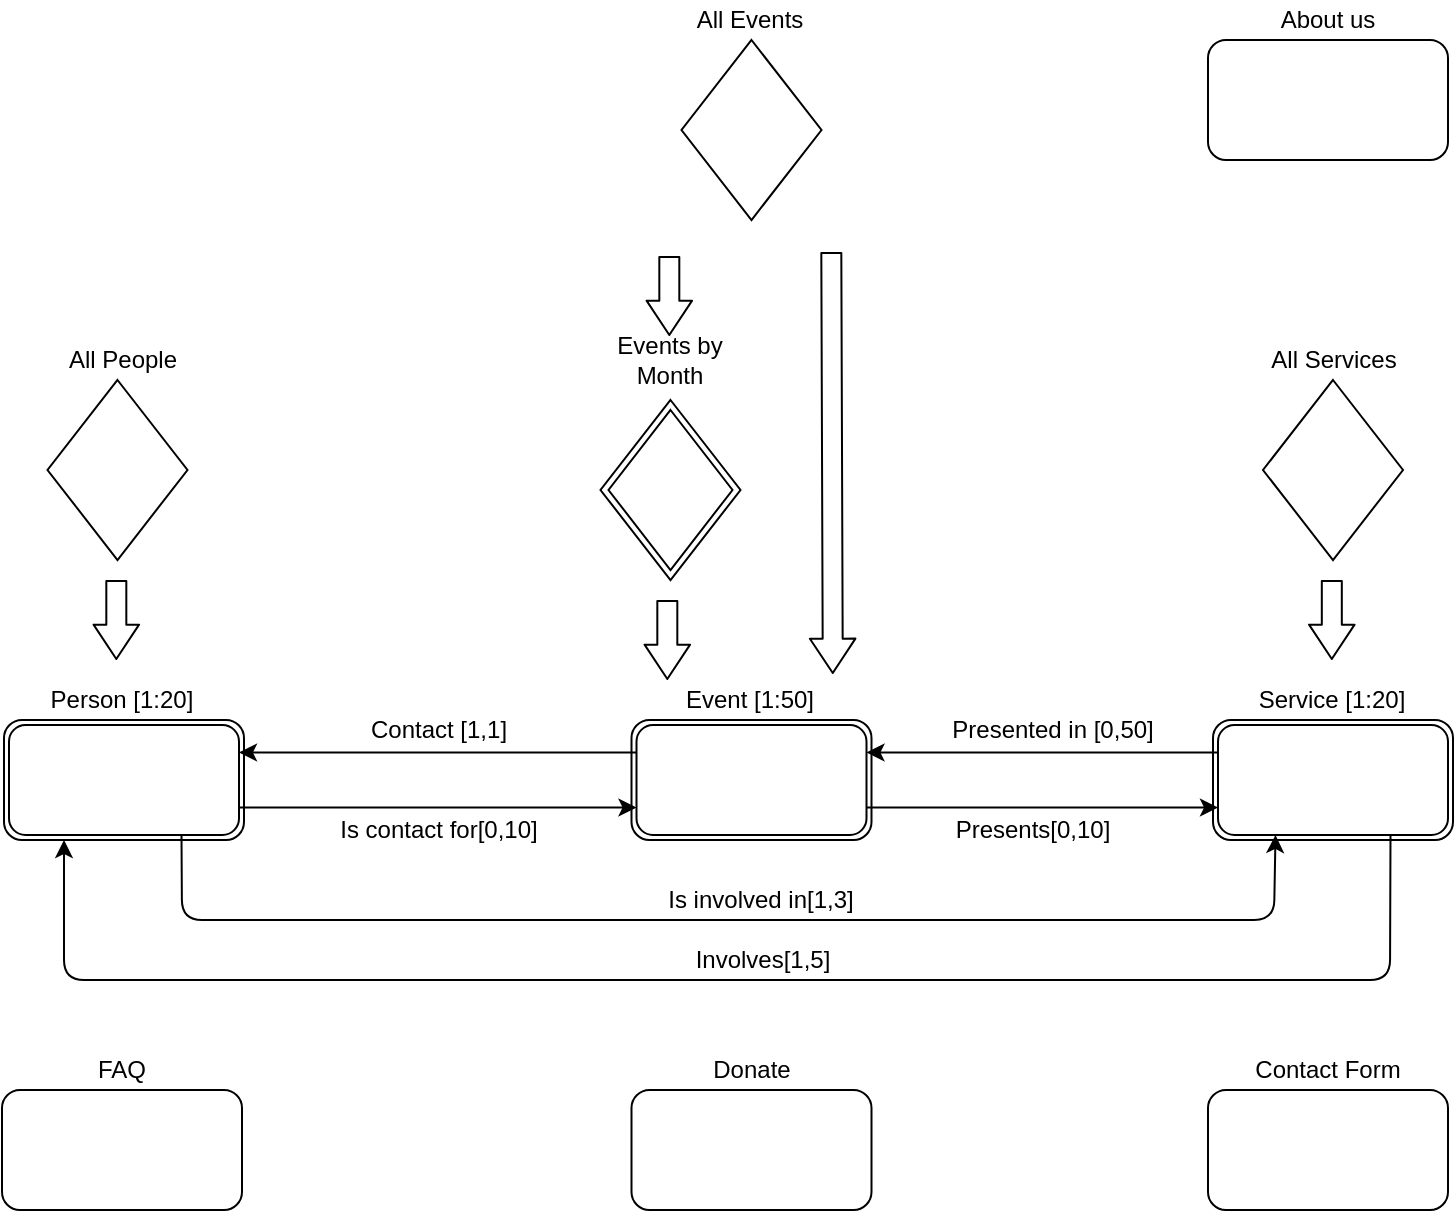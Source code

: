 <mxfile version="13.0.0" type="device"><diagram id="wtd1hUTdyIHgtt55fArs" name="Page-1"><mxGraphModel dx="1422" dy="713" grid="1" gridSize="10" guides="1" tooltips="1" connect="1" arrows="1" fold="1" page="1" pageScale="1" pageWidth="827" pageHeight="1169" math="0" shadow="0"><root><mxCell id="0"/><mxCell id="1" parent="0"/><mxCell id="c8HnftzfPna15MVByqmU-1" value="" style="rounded=1;whiteSpace=wrap;html=1;" parent="1" vertex="1"><mxGeometry x="643" y="565" width="120" height="60" as="geometry"/></mxCell><mxCell id="c8HnftzfPna15MVByqmU-2" value="Contact Form" style="text;html=1;strokeColor=none;fillColor=none;align=center;verticalAlign=middle;whiteSpace=wrap;rounded=0;" parent="1" vertex="1"><mxGeometry x="643" y="545" width="120" height="20" as="geometry"/></mxCell><mxCell id="c8HnftzfPna15MVByqmU-3" value="" style="rounded=1;whiteSpace=wrap;html=1;" parent="1" vertex="1"><mxGeometry x="643" y="40" width="120" height="60" as="geometry"/></mxCell><mxCell id="c8HnftzfPna15MVByqmU-4" value="About us" style="text;html=1;strokeColor=none;fillColor=none;align=center;verticalAlign=middle;whiteSpace=wrap;rounded=0;" parent="1" vertex="1"><mxGeometry x="643" y="20" width="120" height="20" as="geometry"/></mxCell><mxCell id="c8HnftzfPna15MVByqmU-5" value="" style="rhombus;whiteSpace=wrap;html=1;" parent="1" vertex="1"><mxGeometry x="670.5" y="210" width="70" height="90" as="geometry"/></mxCell><mxCell id="c8HnftzfPna15MVByqmU-6" value="All Services" style="text;html=1;strokeColor=none;fillColor=none;align=center;verticalAlign=middle;whiteSpace=wrap;rounded=0;" parent="1" vertex="1"><mxGeometry x="670.5" y="190" width="70" height="20" as="geometry"/></mxCell><mxCell id="c8HnftzfPna15MVByqmU-7" value="" style="rhombus;whiteSpace=wrap;html=1;" parent="1" vertex="1"><mxGeometry x="62.75" y="210" width="70" height="90" as="geometry"/></mxCell><mxCell id="c8HnftzfPna15MVByqmU-8" value="All People" style="text;html=1;strokeColor=none;fillColor=none;align=center;verticalAlign=middle;whiteSpace=wrap;rounded=0;" parent="1" vertex="1"><mxGeometry x="62.75" y="190" width="74.5" height="20" as="geometry"/></mxCell><mxCell id="c8HnftzfPna15MVByqmU-9" value="" style="rhombus;whiteSpace=wrap;html=1;" parent="1" vertex="1"><mxGeometry x="379.75" y="40" width="70" height="90" as="geometry"/></mxCell><mxCell id="c8HnftzfPna15MVByqmU-10" value="All Events" style="text;html=1;strokeColor=none;fillColor=none;align=center;verticalAlign=middle;whiteSpace=wrap;rounded=0;" parent="1" vertex="1"><mxGeometry x="373.75" y="20" width="80" height="20" as="geometry"/></mxCell><mxCell id="c8HnftzfPna15MVByqmU-20" value="" style="rounded=1;whiteSpace=wrap;html=1;" parent="1" vertex="1"><mxGeometry x="354.75" y="380" width="120" height="60" as="geometry"/></mxCell><mxCell id="c8HnftzfPna15MVByqmU-21" value="Event [1:50]" style="text;html=1;strokeColor=none;fillColor=none;align=center;verticalAlign=middle;whiteSpace=wrap;rounded=0;" parent="1" vertex="1"><mxGeometry x="353.75" y="360" width="120" height="20" as="geometry"/></mxCell><mxCell id="c8HnftzfPna15MVByqmU-25" value="" style="rounded=1;whiteSpace=wrap;html=1;" parent="1" vertex="1"><mxGeometry x="357.25" y="382.5" width="115" height="55" as="geometry"/></mxCell><mxCell id="c8HnftzfPna15MVByqmU-27" value="" style="shape=flexArrow;endArrow=classic;html=1;endWidth=11.765;endSize=5.388;entryX=0.847;entryY=-0.15;entryDx=0;entryDy=0;entryPerimeter=0;" parent="1" target="c8HnftzfPna15MVByqmU-21" edge="1"><mxGeometry width="50" height="50" relative="1" as="geometry"><mxPoint x="454.66" y="146" as="sourcePoint"/><mxPoint x="454.66" y="186" as="targetPoint"/></mxGeometry></mxCell><mxCell id="c8HnftzfPna15MVByqmU-36" value="Contact [1,1]" style="text;html=1;align=center;verticalAlign=middle;resizable=0;points=[];autosize=1;" parent="1" vertex="1"><mxGeometry x="217.75" y="375" width="80" height="20" as="geometry"/></mxCell><mxCell id="c8HnftzfPna15MVByqmU-37" value="" style="rounded=1;whiteSpace=wrap;html=1;" parent="1" vertex="1"><mxGeometry x="41" y="380" width="120" height="60" as="geometry"/></mxCell><mxCell id="c8HnftzfPna15MVByqmU-38" value="Person [1:20]" style="text;html=1;strokeColor=none;fillColor=none;align=center;verticalAlign=middle;whiteSpace=wrap;rounded=0;" parent="1" vertex="1"><mxGeometry x="40" y="360" width="120" height="20" as="geometry"/></mxCell><mxCell id="c8HnftzfPna15MVByqmU-39" value="" style="rounded=1;whiteSpace=wrap;html=1;" parent="1" vertex="1"><mxGeometry x="43.5" y="382.5" width="115" height="55" as="geometry"/></mxCell><mxCell id="c8HnftzfPna15MVByqmU-44" value="" style="endArrow=classic;html=1;exitX=0;exitY=0.25;exitDx=0;exitDy=0;entryX=1;entryY=0.25;entryDx=0;entryDy=0;" parent="1" source="c8HnftzfPna15MVByqmU-25" target="c8HnftzfPna15MVByqmU-39" edge="1"><mxGeometry width="50" height="50" relative="1" as="geometry"><mxPoint x="-2.25" y="280" as="sourcePoint"/><mxPoint x="47.75" y="230" as="targetPoint"/></mxGeometry></mxCell><mxCell id="c8HnftzfPna15MVByqmU-46" value="" style="endArrow=classic;html=1;exitX=1;exitY=0.75;exitDx=0;exitDy=0;entryX=0;entryY=0.75;entryDx=0;entryDy=0;" parent="1" source="c8HnftzfPna15MVByqmU-39" target="c8HnftzfPna15MVByqmU-25" edge="1"><mxGeometry width="50" height="50" relative="1" as="geometry"><mxPoint x="367.25" y="406.25" as="sourcePoint"/><mxPoint x="171" y="405" as="targetPoint"/></mxGeometry></mxCell><mxCell id="c8HnftzfPna15MVByqmU-47" value="Is contact for[0,10]" style="text;html=1;align=center;verticalAlign=middle;resizable=0;points=[];autosize=1;" parent="1" vertex="1"><mxGeometry x="202.75" y="425" width="110" height="20" as="geometry"/></mxCell><mxCell id="c8HnftzfPna15MVByqmU-48" value="" style="rounded=1;whiteSpace=wrap;html=1;" parent="1" vertex="1"><mxGeometry x="645.5" y="380" width="120" height="60" as="geometry"/></mxCell><mxCell id="c8HnftzfPna15MVByqmU-49" value="Service [1:20]" style="text;html=1;strokeColor=none;fillColor=none;align=center;verticalAlign=middle;whiteSpace=wrap;rounded=0;" parent="1" vertex="1"><mxGeometry x="644.5" y="360" width="120" height="20" as="geometry"/></mxCell><mxCell id="c8HnftzfPna15MVByqmU-50" value="" style="rounded=1;whiteSpace=wrap;html=1;" parent="1" vertex="1"><mxGeometry x="648" y="382.5" width="115" height="55" as="geometry"/></mxCell><mxCell id="c8HnftzfPna15MVByqmU-51" value="" style="endArrow=classic;html=1;exitX=1;exitY=0.75;exitDx=0;exitDy=0;entryX=0;entryY=0.75;entryDx=0;entryDy=0;" parent="1" source="c8HnftzfPna15MVByqmU-25" target="c8HnftzfPna15MVByqmU-50" edge="1"><mxGeometry width="50" height="50" relative="1" as="geometry"><mxPoint x="490" y="425" as="sourcePoint"/><mxPoint x="640" y="425" as="targetPoint"/></mxGeometry></mxCell><mxCell id="c8HnftzfPna15MVByqmU-53" value="Presents[0,10]" style="text;html=1;align=center;verticalAlign=middle;resizable=0;points=[];autosize=1;" parent="1" vertex="1"><mxGeometry x="510" y="425" width="90" height="20" as="geometry"/></mxCell><mxCell id="c8HnftzfPna15MVByqmU-54" value="" style="endArrow=classic;html=1;exitX=0;exitY=0.25;exitDx=0;exitDy=0;entryX=1;entryY=0.25;entryDx=0;entryDy=0;" parent="1" source="c8HnftzfPna15MVByqmU-50" target="c8HnftzfPna15MVByqmU-25" edge="1"><mxGeometry width="50" height="50" relative="1" as="geometry"><mxPoint x="367.25" y="406.25" as="sourcePoint"/><mxPoint x="510" y="370" as="targetPoint"/></mxGeometry></mxCell><mxCell id="c8HnftzfPna15MVByqmU-56" value="Presented in [0,50]" style="text;html=1;align=center;verticalAlign=middle;resizable=0;points=[];autosize=1;" parent="1" vertex="1"><mxGeometry x="505" y="375" width="120" height="20" as="geometry"/></mxCell><mxCell id="c8HnftzfPna15MVByqmU-57" value="" style="shape=flexArrow;endArrow=classic;html=1;endWidth=11.765;endSize=5.388;" parent="1" edge="1"><mxGeometry width="50" height="50" relative="1" as="geometry"><mxPoint x="704.91" y="310.0" as="sourcePoint"/><mxPoint x="704.91" y="350.0" as="targetPoint"/></mxGeometry></mxCell><mxCell id="c8HnftzfPna15MVByqmU-58" value="" style="shape=flexArrow;endArrow=classic;html=1;endWidth=11.765;endSize=5.388;" parent="1" edge="1"><mxGeometry width="50" height="50" relative="1" as="geometry"><mxPoint x="97.16" y="310.0" as="sourcePoint"/><mxPoint x="97.16" y="350.0" as="targetPoint"/></mxGeometry></mxCell><mxCell id="c8HnftzfPna15MVByqmU-59" value="" style="endArrow=classic;html=1;exitX=0.75;exitY=1;exitDx=0;exitDy=0;entryX=0.25;entryY=1;entryDx=0;entryDy=0;" parent="1" source="c8HnftzfPna15MVByqmU-39" target="c8HnftzfPna15MVByqmU-50" edge="1"><mxGeometry width="50" height="50" relative="1" as="geometry"><mxPoint x="101" y="480" as="sourcePoint"/><mxPoint x="690" y="450" as="targetPoint"/><Array as="points"><mxPoint x="130" y="480"/><mxPoint x="676" y="480"/></Array></mxGeometry></mxCell><mxCell id="c8HnftzfPna15MVByqmU-60" value="Is involved in[1,3]" style="text;html=1;align=center;verticalAlign=middle;resizable=0;points=[];autosize=1;" parent="1" vertex="1"><mxGeometry x="363.75" y="460" width="110" height="20" as="geometry"/></mxCell><mxCell id="c8HnftzfPna15MVByqmU-61" value="" style="endArrow=classic;html=1;entryX=0.25;entryY=1;entryDx=0;entryDy=0;exitX=0.75;exitY=1;exitDx=0;exitDy=0;" parent="1" source="c8HnftzfPna15MVByqmU-50" target="c8HnftzfPna15MVByqmU-37" edge="1"><mxGeometry width="50" height="50" relative="1" as="geometry"><mxPoint x="139.75" y="447.5" as="sourcePoint"/><mxPoint x="685.5" y="450" as="targetPoint"/><Array as="points"><mxPoint x="734" y="510"/><mxPoint x="71" y="510"/></Array></mxGeometry></mxCell><mxCell id="c8HnftzfPna15MVByqmU-62" value="Involves[1,5]" style="text;html=1;align=center;verticalAlign=middle;resizable=0;points=[];autosize=1;" parent="1" vertex="1"><mxGeometry x="379.75" y="490" width="80" height="20" as="geometry"/></mxCell><mxCell id="GrMAWRNen7jyONJLVM6f-2" value="" style="rhombus;whiteSpace=wrap;html=1;" parent="1" vertex="1"><mxGeometry x="339.25" y="220" width="70" height="90" as="geometry"/></mxCell><mxCell id="GrMAWRNen7jyONJLVM6f-3" value="" style="rhombus;whiteSpace=wrap;html=1;" parent="1" vertex="1"><mxGeometry x="343.25" y="225" width="62" height="80" as="geometry"/></mxCell><mxCell id="GrMAWRNen7jyONJLVM6f-4" value="Events by Month" style="text;html=1;strokeColor=none;fillColor=none;align=center;verticalAlign=middle;whiteSpace=wrap;rounded=0;" parent="1" vertex="1"><mxGeometry x="334.25" y="190" width="80" height="20" as="geometry"/></mxCell><mxCell id="GrMAWRNen7jyONJLVM6f-5" value="" style="shape=flexArrow;endArrow=classic;html=1;endWidth=11.765;endSize=5.388;" parent="1" edge="1"><mxGeometry width="50" height="50" relative="1" as="geometry"><mxPoint x="373.66" y="148" as="sourcePoint"/><mxPoint x="373.66" y="188" as="targetPoint"/></mxGeometry></mxCell><mxCell id="GrMAWRNen7jyONJLVM6f-6" value="" style="shape=flexArrow;endArrow=classic;html=1;endWidth=11.765;endSize=5.388;" parent="1" edge="1"><mxGeometry width="50" height="50" relative="1" as="geometry"><mxPoint x="372.66" y="320.0" as="sourcePoint"/><mxPoint x="372.66" y="360.0" as="targetPoint"/></mxGeometry></mxCell><mxCell id="-S2YTCu5f3z3aUOy55Bx-4" value="" style="rounded=1;whiteSpace=wrap;html=1;" vertex="1" parent="1"><mxGeometry x="354.75" y="565" width="120" height="60" as="geometry"/></mxCell><mxCell id="-S2YTCu5f3z3aUOy55Bx-5" value="Donate" style="text;html=1;strokeColor=none;fillColor=none;align=center;verticalAlign=middle;whiteSpace=wrap;rounded=0;" vertex="1" parent="1"><mxGeometry x="354.75" y="545" width="120" height="20" as="geometry"/></mxCell><mxCell id="-S2YTCu5f3z3aUOy55Bx-6" value="" style="rounded=1;whiteSpace=wrap;html=1;" vertex="1" parent="1"><mxGeometry x="40" y="565" width="120" height="60" as="geometry"/></mxCell><mxCell id="-S2YTCu5f3z3aUOy55Bx-7" value="FAQ" style="text;html=1;strokeColor=none;fillColor=none;align=center;verticalAlign=middle;whiteSpace=wrap;rounded=0;" vertex="1" parent="1"><mxGeometry x="40" y="545" width="120" height="20" as="geometry"/></mxCell></root></mxGraphModel></diagram></mxfile>